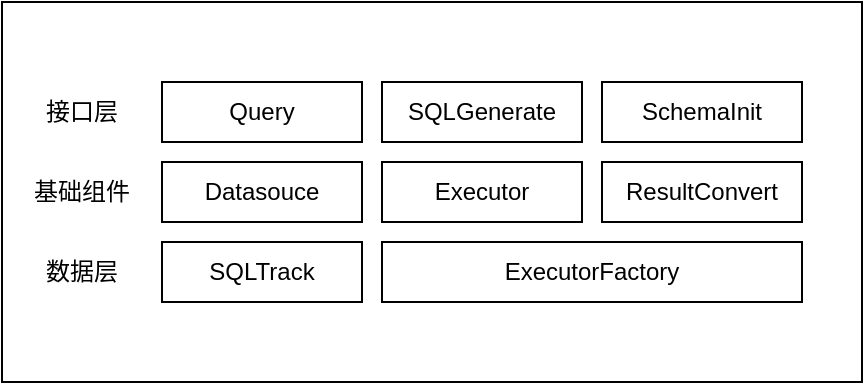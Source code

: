 <mxfile version="24.7.17">
  <diagram name="Page-1" id="dLZH6r6Zi3f8FfsaQLzG">
    <mxGraphModel dx="896" dy="584" grid="1" gridSize="10" guides="1" tooltips="1" connect="1" arrows="1" fold="1" page="1" pageScale="1" pageWidth="827" pageHeight="1169" math="0" shadow="0">
      <root>
        <mxCell id="0" />
        <mxCell id="1" parent="0" />
        <mxCell id="-EbhHbLHNX-YYcThIDMa-1" value="" style="rounded=0;whiteSpace=wrap;html=1;" vertex="1" parent="1">
          <mxGeometry x="130" y="140" width="430" height="190" as="geometry" />
        </mxCell>
        <mxCell id="-EbhHbLHNX-YYcThIDMa-2" value="Query" style="rounded=0;whiteSpace=wrap;html=1;" vertex="1" parent="1">
          <mxGeometry x="210" y="180" width="100" height="30" as="geometry" />
        </mxCell>
        <mxCell id="-EbhHbLHNX-YYcThIDMa-3" value="SQLGenerate" style="rounded=0;whiteSpace=wrap;html=1;" vertex="1" parent="1">
          <mxGeometry x="320" y="180" width="100" height="30" as="geometry" />
        </mxCell>
        <mxCell id="-EbhHbLHNX-YYcThIDMa-4" value="SchemaInit" style="rounded=0;whiteSpace=wrap;html=1;" vertex="1" parent="1">
          <mxGeometry x="430" y="180" width="100" height="30" as="geometry" />
        </mxCell>
        <mxCell id="-EbhHbLHNX-YYcThIDMa-5" value="Datasouce" style="rounded=0;whiteSpace=wrap;html=1;" vertex="1" parent="1">
          <mxGeometry x="210" y="220" width="100" height="30" as="geometry" />
        </mxCell>
        <mxCell id="-EbhHbLHNX-YYcThIDMa-6" value="Executor" style="rounded=0;whiteSpace=wrap;html=1;" vertex="1" parent="1">
          <mxGeometry x="320" y="220" width="100" height="30" as="geometry" />
        </mxCell>
        <mxCell id="-EbhHbLHNX-YYcThIDMa-7" value="ResultConvert" style="rounded=0;whiteSpace=wrap;html=1;" vertex="1" parent="1">
          <mxGeometry x="430" y="220" width="100" height="30" as="geometry" />
        </mxCell>
        <mxCell id="-EbhHbLHNX-YYcThIDMa-9" value="SQLTrack" style="rounded=0;whiteSpace=wrap;html=1;" vertex="1" parent="1">
          <mxGeometry x="210" y="260" width="100" height="30" as="geometry" />
        </mxCell>
        <mxCell id="-EbhHbLHNX-YYcThIDMa-10" value="ExecutorFactory" style="rounded=0;whiteSpace=wrap;html=1;" vertex="1" parent="1">
          <mxGeometry x="320" y="260" width="210" height="30" as="geometry" />
        </mxCell>
        <mxCell id="-EbhHbLHNX-YYcThIDMa-27" value="接口层" style="text;html=1;align=center;verticalAlign=middle;whiteSpace=wrap;rounded=0;" vertex="1" parent="1">
          <mxGeometry x="140" y="180" width="60" height="30" as="geometry" />
        </mxCell>
        <mxCell id="-EbhHbLHNX-YYcThIDMa-28" value="基础组件" style="text;html=1;align=center;verticalAlign=middle;whiteSpace=wrap;rounded=0;" vertex="1" parent="1">
          <mxGeometry x="140" y="220" width="60" height="30" as="geometry" />
        </mxCell>
        <mxCell id="-EbhHbLHNX-YYcThIDMa-29" value="数据层" style="text;html=1;align=center;verticalAlign=middle;whiteSpace=wrap;rounded=0;" vertex="1" parent="1">
          <mxGeometry x="140" y="260" width="60" height="30" as="geometry" />
        </mxCell>
      </root>
    </mxGraphModel>
  </diagram>
</mxfile>
